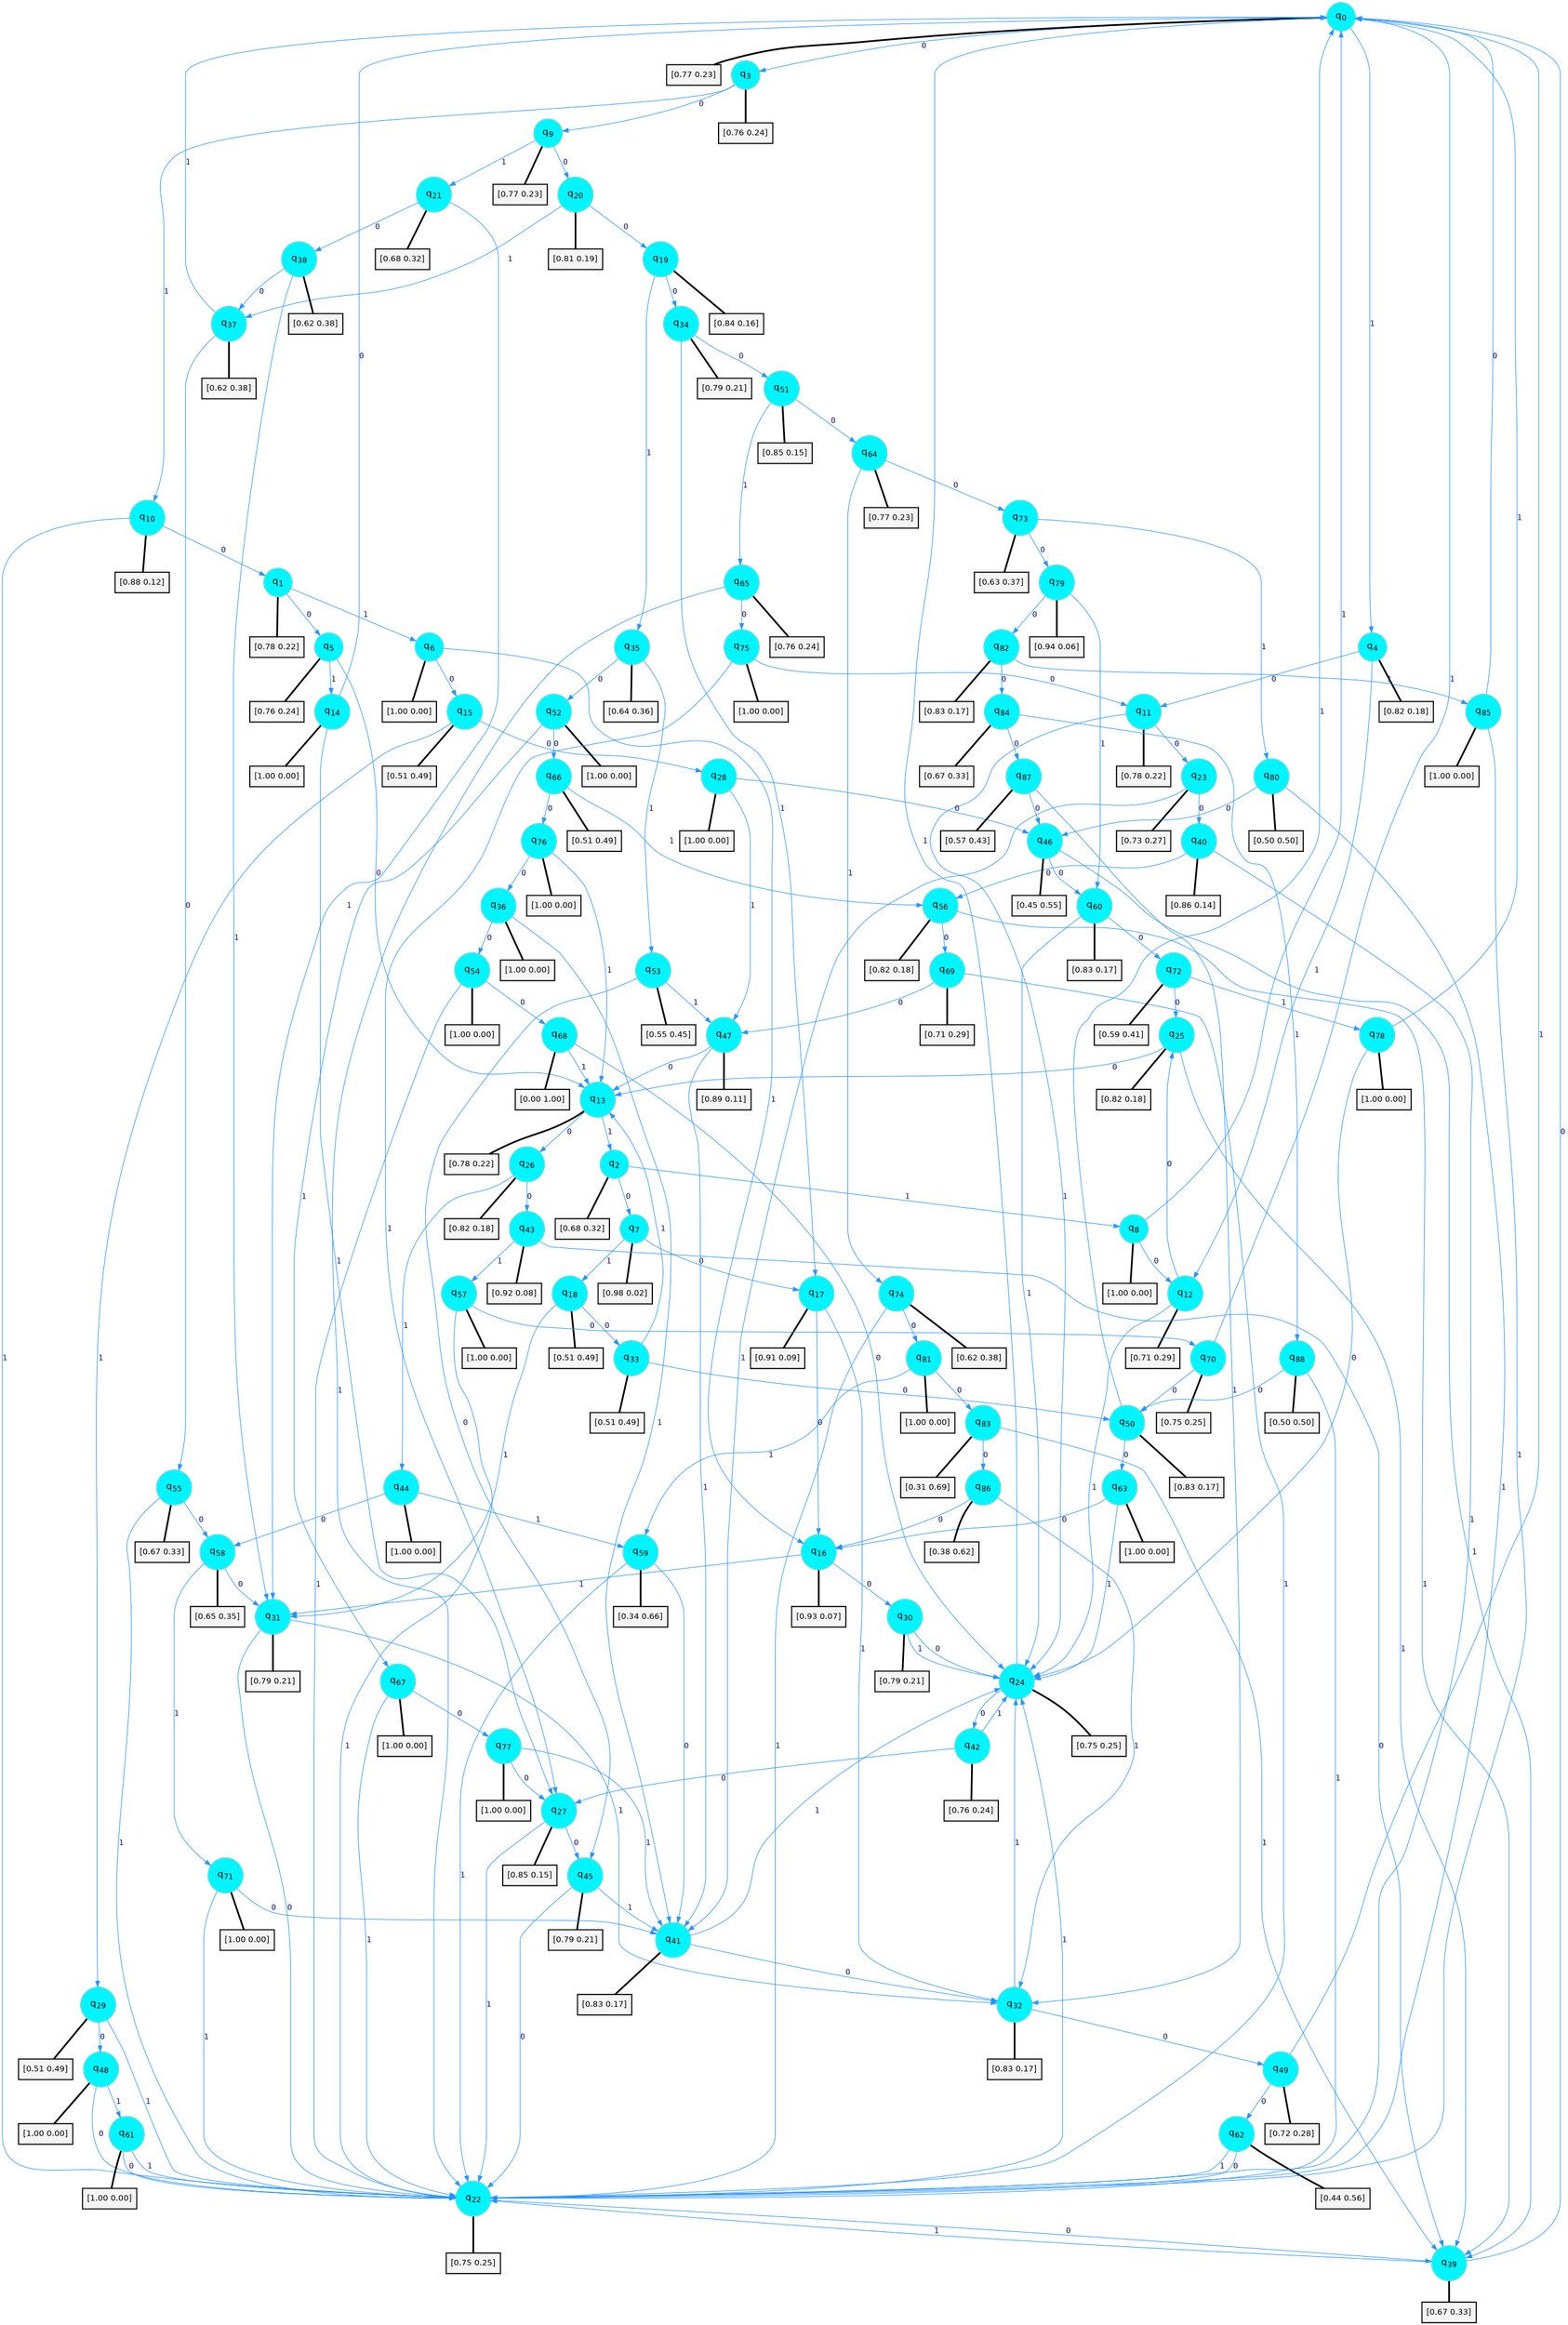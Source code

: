 digraph G {
graph [
bgcolor=transparent, dpi=300, rankdir=TD, size="40,25"];
node [
color=gray, fillcolor=turquoise1, fontcolor=black, fontname=Helvetica, fontsize=16, fontweight=bold, shape=circle, style=filled];
edge [
arrowsize=1, color=dodgerblue1, fontcolor=midnightblue, fontname=courier, fontweight=bold, penwidth=1, style=solid, weight=20];
0[label=<q<SUB>0</SUB>>];
1[label=<q<SUB>1</SUB>>];
2[label=<q<SUB>2</SUB>>];
3[label=<q<SUB>3</SUB>>];
4[label=<q<SUB>4</SUB>>];
5[label=<q<SUB>5</SUB>>];
6[label=<q<SUB>6</SUB>>];
7[label=<q<SUB>7</SUB>>];
8[label=<q<SUB>8</SUB>>];
9[label=<q<SUB>9</SUB>>];
10[label=<q<SUB>10</SUB>>];
11[label=<q<SUB>11</SUB>>];
12[label=<q<SUB>12</SUB>>];
13[label=<q<SUB>13</SUB>>];
14[label=<q<SUB>14</SUB>>];
15[label=<q<SUB>15</SUB>>];
16[label=<q<SUB>16</SUB>>];
17[label=<q<SUB>17</SUB>>];
18[label=<q<SUB>18</SUB>>];
19[label=<q<SUB>19</SUB>>];
20[label=<q<SUB>20</SUB>>];
21[label=<q<SUB>21</SUB>>];
22[label=<q<SUB>22</SUB>>];
23[label=<q<SUB>23</SUB>>];
24[label=<q<SUB>24</SUB>>];
25[label=<q<SUB>25</SUB>>];
26[label=<q<SUB>26</SUB>>];
27[label=<q<SUB>27</SUB>>];
28[label=<q<SUB>28</SUB>>];
29[label=<q<SUB>29</SUB>>];
30[label=<q<SUB>30</SUB>>];
31[label=<q<SUB>31</SUB>>];
32[label=<q<SUB>32</SUB>>];
33[label=<q<SUB>33</SUB>>];
34[label=<q<SUB>34</SUB>>];
35[label=<q<SUB>35</SUB>>];
36[label=<q<SUB>36</SUB>>];
37[label=<q<SUB>37</SUB>>];
38[label=<q<SUB>38</SUB>>];
39[label=<q<SUB>39</SUB>>];
40[label=<q<SUB>40</SUB>>];
41[label=<q<SUB>41</SUB>>];
42[label=<q<SUB>42</SUB>>];
43[label=<q<SUB>43</SUB>>];
44[label=<q<SUB>44</SUB>>];
45[label=<q<SUB>45</SUB>>];
46[label=<q<SUB>46</SUB>>];
47[label=<q<SUB>47</SUB>>];
48[label=<q<SUB>48</SUB>>];
49[label=<q<SUB>49</SUB>>];
50[label=<q<SUB>50</SUB>>];
51[label=<q<SUB>51</SUB>>];
52[label=<q<SUB>52</SUB>>];
53[label=<q<SUB>53</SUB>>];
54[label=<q<SUB>54</SUB>>];
55[label=<q<SUB>55</SUB>>];
56[label=<q<SUB>56</SUB>>];
57[label=<q<SUB>57</SUB>>];
58[label=<q<SUB>58</SUB>>];
59[label=<q<SUB>59</SUB>>];
60[label=<q<SUB>60</SUB>>];
61[label=<q<SUB>61</SUB>>];
62[label=<q<SUB>62</SUB>>];
63[label=<q<SUB>63</SUB>>];
64[label=<q<SUB>64</SUB>>];
65[label=<q<SUB>65</SUB>>];
66[label=<q<SUB>66</SUB>>];
67[label=<q<SUB>67</SUB>>];
68[label=<q<SUB>68</SUB>>];
69[label=<q<SUB>69</SUB>>];
70[label=<q<SUB>70</SUB>>];
71[label=<q<SUB>71</SUB>>];
72[label=<q<SUB>72</SUB>>];
73[label=<q<SUB>73</SUB>>];
74[label=<q<SUB>74</SUB>>];
75[label=<q<SUB>75</SUB>>];
76[label=<q<SUB>76</SUB>>];
77[label=<q<SUB>77</SUB>>];
78[label=<q<SUB>78</SUB>>];
79[label=<q<SUB>79</SUB>>];
80[label=<q<SUB>80</SUB>>];
81[label=<q<SUB>81</SUB>>];
82[label=<q<SUB>82</SUB>>];
83[label=<q<SUB>83</SUB>>];
84[label=<q<SUB>84</SUB>>];
85[label=<q<SUB>85</SUB>>];
86[label=<q<SUB>86</SUB>>];
87[label=<q<SUB>87</SUB>>];
88[label=<q<SUB>88</SUB>>];
89[label="[0.77 0.23]", shape=box,fontcolor=black, fontname=Helvetica, fontsize=14, penwidth=2, fillcolor=whitesmoke,color=black];
90[label="[0.78 0.22]", shape=box,fontcolor=black, fontname=Helvetica, fontsize=14, penwidth=2, fillcolor=whitesmoke,color=black];
91[label="[0.68 0.32]", shape=box,fontcolor=black, fontname=Helvetica, fontsize=14, penwidth=2, fillcolor=whitesmoke,color=black];
92[label="[0.76 0.24]", shape=box,fontcolor=black, fontname=Helvetica, fontsize=14, penwidth=2, fillcolor=whitesmoke,color=black];
93[label="[0.82 0.18]", shape=box,fontcolor=black, fontname=Helvetica, fontsize=14, penwidth=2, fillcolor=whitesmoke,color=black];
94[label="[0.76 0.24]", shape=box,fontcolor=black, fontname=Helvetica, fontsize=14, penwidth=2, fillcolor=whitesmoke,color=black];
95[label="[1.00 0.00]", shape=box,fontcolor=black, fontname=Helvetica, fontsize=14, penwidth=2, fillcolor=whitesmoke,color=black];
96[label="[0.98 0.02]", shape=box,fontcolor=black, fontname=Helvetica, fontsize=14, penwidth=2, fillcolor=whitesmoke,color=black];
97[label="[1.00 0.00]", shape=box,fontcolor=black, fontname=Helvetica, fontsize=14, penwidth=2, fillcolor=whitesmoke,color=black];
98[label="[0.77 0.23]", shape=box,fontcolor=black, fontname=Helvetica, fontsize=14, penwidth=2, fillcolor=whitesmoke,color=black];
99[label="[0.88 0.12]", shape=box,fontcolor=black, fontname=Helvetica, fontsize=14, penwidth=2, fillcolor=whitesmoke,color=black];
100[label="[0.78 0.22]", shape=box,fontcolor=black, fontname=Helvetica, fontsize=14, penwidth=2, fillcolor=whitesmoke,color=black];
101[label="[0.71 0.29]", shape=box,fontcolor=black, fontname=Helvetica, fontsize=14, penwidth=2, fillcolor=whitesmoke,color=black];
102[label="[0.78 0.22]", shape=box,fontcolor=black, fontname=Helvetica, fontsize=14, penwidth=2, fillcolor=whitesmoke,color=black];
103[label="[1.00 0.00]", shape=box,fontcolor=black, fontname=Helvetica, fontsize=14, penwidth=2, fillcolor=whitesmoke,color=black];
104[label="[0.51 0.49]", shape=box,fontcolor=black, fontname=Helvetica, fontsize=14, penwidth=2, fillcolor=whitesmoke,color=black];
105[label="[0.93 0.07]", shape=box,fontcolor=black, fontname=Helvetica, fontsize=14, penwidth=2, fillcolor=whitesmoke,color=black];
106[label="[0.91 0.09]", shape=box,fontcolor=black, fontname=Helvetica, fontsize=14, penwidth=2, fillcolor=whitesmoke,color=black];
107[label="[0.51 0.49]", shape=box,fontcolor=black, fontname=Helvetica, fontsize=14, penwidth=2, fillcolor=whitesmoke,color=black];
108[label="[0.84 0.16]", shape=box,fontcolor=black, fontname=Helvetica, fontsize=14, penwidth=2, fillcolor=whitesmoke,color=black];
109[label="[0.81 0.19]", shape=box,fontcolor=black, fontname=Helvetica, fontsize=14, penwidth=2, fillcolor=whitesmoke,color=black];
110[label="[0.68 0.32]", shape=box,fontcolor=black, fontname=Helvetica, fontsize=14, penwidth=2, fillcolor=whitesmoke,color=black];
111[label="[0.75 0.25]", shape=box,fontcolor=black, fontname=Helvetica, fontsize=14, penwidth=2, fillcolor=whitesmoke,color=black];
112[label="[0.73 0.27]", shape=box,fontcolor=black, fontname=Helvetica, fontsize=14, penwidth=2, fillcolor=whitesmoke,color=black];
113[label="[0.75 0.25]", shape=box,fontcolor=black, fontname=Helvetica, fontsize=14, penwidth=2, fillcolor=whitesmoke,color=black];
114[label="[0.82 0.18]", shape=box,fontcolor=black, fontname=Helvetica, fontsize=14, penwidth=2, fillcolor=whitesmoke,color=black];
115[label="[0.82 0.18]", shape=box,fontcolor=black, fontname=Helvetica, fontsize=14, penwidth=2, fillcolor=whitesmoke,color=black];
116[label="[0.85 0.15]", shape=box,fontcolor=black, fontname=Helvetica, fontsize=14, penwidth=2, fillcolor=whitesmoke,color=black];
117[label="[1.00 0.00]", shape=box,fontcolor=black, fontname=Helvetica, fontsize=14, penwidth=2, fillcolor=whitesmoke,color=black];
118[label="[0.51 0.49]", shape=box,fontcolor=black, fontname=Helvetica, fontsize=14, penwidth=2, fillcolor=whitesmoke,color=black];
119[label="[0.79 0.21]", shape=box,fontcolor=black, fontname=Helvetica, fontsize=14, penwidth=2, fillcolor=whitesmoke,color=black];
120[label="[0.79 0.21]", shape=box,fontcolor=black, fontname=Helvetica, fontsize=14, penwidth=2, fillcolor=whitesmoke,color=black];
121[label="[0.83 0.17]", shape=box,fontcolor=black, fontname=Helvetica, fontsize=14, penwidth=2, fillcolor=whitesmoke,color=black];
122[label="[0.51 0.49]", shape=box,fontcolor=black, fontname=Helvetica, fontsize=14, penwidth=2, fillcolor=whitesmoke,color=black];
123[label="[0.79 0.21]", shape=box,fontcolor=black, fontname=Helvetica, fontsize=14, penwidth=2, fillcolor=whitesmoke,color=black];
124[label="[0.64 0.36]", shape=box,fontcolor=black, fontname=Helvetica, fontsize=14, penwidth=2, fillcolor=whitesmoke,color=black];
125[label="[1.00 0.00]", shape=box,fontcolor=black, fontname=Helvetica, fontsize=14, penwidth=2, fillcolor=whitesmoke,color=black];
126[label="[0.62 0.38]", shape=box,fontcolor=black, fontname=Helvetica, fontsize=14, penwidth=2, fillcolor=whitesmoke,color=black];
127[label="[0.62 0.38]", shape=box,fontcolor=black, fontname=Helvetica, fontsize=14, penwidth=2, fillcolor=whitesmoke,color=black];
128[label="[0.67 0.33]", shape=box,fontcolor=black, fontname=Helvetica, fontsize=14, penwidth=2, fillcolor=whitesmoke,color=black];
129[label="[0.86 0.14]", shape=box,fontcolor=black, fontname=Helvetica, fontsize=14, penwidth=2, fillcolor=whitesmoke,color=black];
130[label="[0.83 0.17]", shape=box,fontcolor=black, fontname=Helvetica, fontsize=14, penwidth=2, fillcolor=whitesmoke,color=black];
131[label="[0.76 0.24]", shape=box,fontcolor=black, fontname=Helvetica, fontsize=14, penwidth=2, fillcolor=whitesmoke,color=black];
132[label="[0.92 0.08]", shape=box,fontcolor=black, fontname=Helvetica, fontsize=14, penwidth=2, fillcolor=whitesmoke,color=black];
133[label="[1.00 0.00]", shape=box,fontcolor=black, fontname=Helvetica, fontsize=14, penwidth=2, fillcolor=whitesmoke,color=black];
134[label="[0.79 0.21]", shape=box,fontcolor=black, fontname=Helvetica, fontsize=14, penwidth=2, fillcolor=whitesmoke,color=black];
135[label="[0.45 0.55]", shape=box,fontcolor=black, fontname=Helvetica, fontsize=14, penwidth=2, fillcolor=whitesmoke,color=black];
136[label="[0.89 0.11]", shape=box,fontcolor=black, fontname=Helvetica, fontsize=14, penwidth=2, fillcolor=whitesmoke,color=black];
137[label="[1.00 0.00]", shape=box,fontcolor=black, fontname=Helvetica, fontsize=14, penwidth=2, fillcolor=whitesmoke,color=black];
138[label="[0.72 0.28]", shape=box,fontcolor=black, fontname=Helvetica, fontsize=14, penwidth=2, fillcolor=whitesmoke,color=black];
139[label="[0.83 0.17]", shape=box,fontcolor=black, fontname=Helvetica, fontsize=14, penwidth=2, fillcolor=whitesmoke,color=black];
140[label="[0.85 0.15]", shape=box,fontcolor=black, fontname=Helvetica, fontsize=14, penwidth=2, fillcolor=whitesmoke,color=black];
141[label="[1.00 0.00]", shape=box,fontcolor=black, fontname=Helvetica, fontsize=14, penwidth=2, fillcolor=whitesmoke,color=black];
142[label="[0.55 0.45]", shape=box,fontcolor=black, fontname=Helvetica, fontsize=14, penwidth=2, fillcolor=whitesmoke,color=black];
143[label="[1.00 0.00]", shape=box,fontcolor=black, fontname=Helvetica, fontsize=14, penwidth=2, fillcolor=whitesmoke,color=black];
144[label="[0.67 0.33]", shape=box,fontcolor=black, fontname=Helvetica, fontsize=14, penwidth=2, fillcolor=whitesmoke,color=black];
145[label="[0.82 0.18]", shape=box,fontcolor=black, fontname=Helvetica, fontsize=14, penwidth=2, fillcolor=whitesmoke,color=black];
146[label="[1.00 0.00]", shape=box,fontcolor=black, fontname=Helvetica, fontsize=14, penwidth=2, fillcolor=whitesmoke,color=black];
147[label="[0.65 0.35]", shape=box,fontcolor=black, fontname=Helvetica, fontsize=14, penwidth=2, fillcolor=whitesmoke,color=black];
148[label="[0.34 0.66]", shape=box,fontcolor=black, fontname=Helvetica, fontsize=14, penwidth=2, fillcolor=whitesmoke,color=black];
149[label="[0.83 0.17]", shape=box,fontcolor=black, fontname=Helvetica, fontsize=14, penwidth=2, fillcolor=whitesmoke,color=black];
150[label="[1.00 0.00]", shape=box,fontcolor=black, fontname=Helvetica, fontsize=14, penwidth=2, fillcolor=whitesmoke,color=black];
151[label="[0.44 0.56]", shape=box,fontcolor=black, fontname=Helvetica, fontsize=14, penwidth=2, fillcolor=whitesmoke,color=black];
152[label="[1.00 0.00]", shape=box,fontcolor=black, fontname=Helvetica, fontsize=14, penwidth=2, fillcolor=whitesmoke,color=black];
153[label="[0.77 0.23]", shape=box,fontcolor=black, fontname=Helvetica, fontsize=14, penwidth=2, fillcolor=whitesmoke,color=black];
154[label="[0.76 0.24]", shape=box,fontcolor=black, fontname=Helvetica, fontsize=14, penwidth=2, fillcolor=whitesmoke,color=black];
155[label="[0.51 0.49]", shape=box,fontcolor=black, fontname=Helvetica, fontsize=14, penwidth=2, fillcolor=whitesmoke,color=black];
156[label="[1.00 0.00]", shape=box,fontcolor=black, fontname=Helvetica, fontsize=14, penwidth=2, fillcolor=whitesmoke,color=black];
157[label="[0.00 1.00]", shape=box,fontcolor=black, fontname=Helvetica, fontsize=14, penwidth=2, fillcolor=whitesmoke,color=black];
158[label="[0.71 0.29]", shape=box,fontcolor=black, fontname=Helvetica, fontsize=14, penwidth=2, fillcolor=whitesmoke,color=black];
159[label="[0.75 0.25]", shape=box,fontcolor=black, fontname=Helvetica, fontsize=14, penwidth=2, fillcolor=whitesmoke,color=black];
160[label="[1.00 0.00]", shape=box,fontcolor=black, fontname=Helvetica, fontsize=14, penwidth=2, fillcolor=whitesmoke,color=black];
161[label="[0.59 0.41]", shape=box,fontcolor=black, fontname=Helvetica, fontsize=14, penwidth=2, fillcolor=whitesmoke,color=black];
162[label="[0.63 0.37]", shape=box,fontcolor=black, fontname=Helvetica, fontsize=14, penwidth=2, fillcolor=whitesmoke,color=black];
163[label="[0.62 0.38]", shape=box,fontcolor=black, fontname=Helvetica, fontsize=14, penwidth=2, fillcolor=whitesmoke,color=black];
164[label="[1.00 0.00]", shape=box,fontcolor=black, fontname=Helvetica, fontsize=14, penwidth=2, fillcolor=whitesmoke,color=black];
165[label="[1.00 0.00]", shape=box,fontcolor=black, fontname=Helvetica, fontsize=14, penwidth=2, fillcolor=whitesmoke,color=black];
166[label="[1.00 0.00]", shape=box,fontcolor=black, fontname=Helvetica, fontsize=14, penwidth=2, fillcolor=whitesmoke,color=black];
167[label="[1.00 0.00]", shape=box,fontcolor=black, fontname=Helvetica, fontsize=14, penwidth=2, fillcolor=whitesmoke,color=black];
168[label="[0.94 0.06]", shape=box,fontcolor=black, fontname=Helvetica, fontsize=14, penwidth=2, fillcolor=whitesmoke,color=black];
169[label="[0.50 0.50]", shape=box,fontcolor=black, fontname=Helvetica, fontsize=14, penwidth=2, fillcolor=whitesmoke,color=black];
170[label="[1.00 0.00]", shape=box,fontcolor=black, fontname=Helvetica, fontsize=14, penwidth=2, fillcolor=whitesmoke,color=black];
171[label="[0.83 0.17]", shape=box,fontcolor=black, fontname=Helvetica, fontsize=14, penwidth=2, fillcolor=whitesmoke,color=black];
172[label="[0.31 0.69]", shape=box,fontcolor=black, fontname=Helvetica, fontsize=14, penwidth=2, fillcolor=whitesmoke,color=black];
173[label="[0.67 0.33]", shape=box,fontcolor=black, fontname=Helvetica, fontsize=14, penwidth=2, fillcolor=whitesmoke,color=black];
174[label="[1.00 0.00]", shape=box,fontcolor=black, fontname=Helvetica, fontsize=14, penwidth=2, fillcolor=whitesmoke,color=black];
175[label="[0.38 0.62]", shape=box,fontcolor=black, fontname=Helvetica, fontsize=14, penwidth=2, fillcolor=whitesmoke,color=black];
176[label="[0.57 0.43]", shape=box,fontcolor=black, fontname=Helvetica, fontsize=14, penwidth=2, fillcolor=whitesmoke,color=black];
177[label="[0.50 0.50]", shape=box,fontcolor=black, fontname=Helvetica, fontsize=14, penwidth=2, fillcolor=whitesmoke,color=black];
0->3 [label=0];
0->4 [label=1];
0->89 [arrowhead=none, penwidth=3,color=black];
1->5 [label=0];
1->6 [label=1];
1->90 [arrowhead=none, penwidth=3,color=black];
2->7 [label=0];
2->8 [label=1];
2->91 [arrowhead=none, penwidth=3,color=black];
3->9 [label=0];
3->10 [label=1];
3->92 [arrowhead=none, penwidth=3,color=black];
4->11 [label=0];
4->12 [label=1];
4->93 [arrowhead=none, penwidth=3,color=black];
5->13 [label=0];
5->14 [label=1];
5->94 [arrowhead=none, penwidth=3,color=black];
6->15 [label=0];
6->16 [label=1];
6->95 [arrowhead=none, penwidth=3,color=black];
7->17 [label=0];
7->18 [label=1];
7->96 [arrowhead=none, penwidth=3,color=black];
8->12 [label=0];
8->0 [label=1];
8->97 [arrowhead=none, penwidth=3,color=black];
9->20 [label=0];
9->21 [label=1];
9->98 [arrowhead=none, penwidth=3,color=black];
10->1 [label=0];
10->22 [label=1];
10->99 [arrowhead=none, penwidth=3,color=black];
11->23 [label=0];
11->24 [label=1];
11->100 [arrowhead=none, penwidth=3,color=black];
12->25 [label=0];
12->24 [label=1];
12->101 [arrowhead=none, penwidth=3,color=black];
13->26 [label=0];
13->2 [label=1];
13->102 [arrowhead=none, penwidth=3,color=black];
14->0 [label=0];
14->27 [label=1];
14->103 [arrowhead=none, penwidth=3,color=black];
15->28 [label=0];
15->29 [label=1];
15->104 [arrowhead=none, penwidth=3,color=black];
16->30 [label=0];
16->31 [label=1];
16->105 [arrowhead=none, penwidth=3,color=black];
17->16 [label=0];
17->32 [label=1];
17->106 [arrowhead=none, penwidth=3,color=black];
18->33 [label=0];
18->31 [label=1];
18->107 [arrowhead=none, penwidth=3,color=black];
19->34 [label=0];
19->35 [label=1];
19->108 [arrowhead=none, penwidth=3,color=black];
20->19 [label=0];
20->37 [label=1];
20->109 [arrowhead=none, penwidth=3,color=black];
21->38 [label=0];
21->31 [label=1];
21->110 [arrowhead=none, penwidth=3,color=black];
22->39 [label=0];
22->24 [label=1];
22->111 [arrowhead=none, penwidth=3,color=black];
23->40 [label=0];
23->41 [label=1];
23->112 [arrowhead=none, penwidth=3,color=black];
24->42 [label=0];
24->0 [label=1];
24->113 [arrowhead=none, penwidth=3,color=black];
25->13 [label=0];
25->39 [label=1];
25->114 [arrowhead=none, penwidth=3,color=black];
26->43 [label=0];
26->44 [label=1];
26->115 [arrowhead=none, penwidth=3,color=black];
27->45 [label=0];
27->22 [label=1];
27->116 [arrowhead=none, penwidth=3,color=black];
28->46 [label=0];
28->47 [label=1];
28->117 [arrowhead=none, penwidth=3,color=black];
29->48 [label=0];
29->22 [label=1];
29->118 [arrowhead=none, penwidth=3,color=black];
30->24 [label=0];
30->24 [label=1];
30->119 [arrowhead=none, penwidth=3,color=black];
31->22 [label=0];
31->32 [label=1];
31->120 [arrowhead=none, penwidth=3,color=black];
32->49 [label=0];
32->24 [label=1];
32->121 [arrowhead=none, penwidth=3,color=black];
33->50 [label=0];
33->13 [label=1];
33->122 [arrowhead=none, penwidth=3,color=black];
34->51 [label=0];
34->17 [label=1];
34->123 [arrowhead=none, penwidth=3,color=black];
35->52 [label=0];
35->53 [label=1];
35->124 [arrowhead=none, penwidth=3,color=black];
36->54 [label=0];
36->41 [label=1];
36->125 [arrowhead=none, penwidth=3,color=black];
37->55 [label=0];
37->0 [label=1];
37->126 [arrowhead=none, penwidth=3,color=black];
38->37 [label=0];
38->31 [label=1];
38->127 [arrowhead=none, penwidth=3,color=black];
39->0 [label=0];
39->22 [label=1];
39->128 [arrowhead=none, penwidth=3,color=black];
40->56 [label=0];
40->22 [label=1];
40->129 [arrowhead=none, penwidth=3,color=black];
41->32 [label=0];
41->24 [label=1];
41->130 [arrowhead=none, penwidth=3,color=black];
42->27 [label=0];
42->24 [label=1];
42->131 [arrowhead=none, penwidth=3,color=black];
43->39 [label=0];
43->57 [label=1];
43->132 [arrowhead=none, penwidth=3,color=black];
44->58 [label=0];
44->59 [label=1];
44->133 [arrowhead=none, penwidth=3,color=black];
45->22 [label=0];
45->41 [label=1];
45->134 [arrowhead=none, penwidth=3,color=black];
46->60 [label=0];
46->39 [label=1];
46->135 [arrowhead=none, penwidth=3,color=black];
47->13 [label=0];
47->41 [label=1];
47->136 [arrowhead=none, penwidth=3,color=black];
48->22 [label=0];
48->61 [label=1];
48->137 [arrowhead=none, penwidth=3,color=black];
49->62 [label=0];
49->0 [label=1];
49->138 [arrowhead=none, penwidth=3,color=black];
50->63 [label=0];
50->0 [label=1];
50->139 [arrowhead=none, penwidth=3,color=black];
51->64 [label=0];
51->65 [label=1];
51->140 [arrowhead=none, penwidth=3,color=black];
52->66 [label=0];
52->67 [label=1];
52->141 [arrowhead=none, penwidth=3,color=black];
53->45 [label=0];
53->47 [label=1];
53->142 [arrowhead=none, penwidth=3,color=black];
54->68 [label=0];
54->22 [label=1];
54->143 [arrowhead=none, penwidth=3,color=black];
55->58 [label=0];
55->22 [label=1];
55->144 [arrowhead=none, penwidth=3,color=black];
56->69 [label=0];
56->39 [label=1];
56->145 [arrowhead=none, penwidth=3,color=black];
57->70 [label=0];
57->22 [label=1];
57->146 [arrowhead=none, penwidth=3,color=black];
58->31 [label=0];
58->71 [label=1];
58->147 [arrowhead=none, penwidth=3,color=black];
59->41 [label=0];
59->22 [label=1];
59->148 [arrowhead=none, penwidth=3,color=black];
60->72 [label=0];
60->24 [label=1];
60->149 [arrowhead=none, penwidth=3,color=black];
61->22 [label=0];
61->22 [label=1];
61->150 [arrowhead=none, penwidth=3,color=black];
62->22 [label=0];
62->22 [label=1];
62->151 [arrowhead=none, penwidth=3,color=black];
63->16 [label=0];
63->24 [label=1];
63->152 [arrowhead=none, penwidth=3,color=black];
64->73 [label=0];
64->74 [label=1];
64->153 [arrowhead=none, penwidth=3,color=black];
65->75 [label=0];
65->22 [label=1];
65->154 [arrowhead=none, penwidth=3,color=black];
66->76 [label=0];
66->56 [label=1];
66->155 [arrowhead=none, penwidth=3,color=black];
67->77 [label=0];
67->22 [label=1];
67->156 [arrowhead=none, penwidth=3,color=black];
68->24 [label=0];
68->13 [label=1];
68->157 [arrowhead=none, penwidth=3,color=black];
69->47 [label=0];
69->22 [label=1];
69->158 [arrowhead=none, penwidth=3,color=black];
70->50 [label=0];
70->0 [label=1];
70->159 [arrowhead=none, penwidth=3,color=black];
71->41 [label=0];
71->22 [label=1];
71->160 [arrowhead=none, penwidth=3,color=black];
72->25 [label=0];
72->78 [label=1];
72->161 [arrowhead=none, penwidth=3,color=black];
73->79 [label=0];
73->80 [label=1];
73->162 [arrowhead=none, penwidth=3,color=black];
74->81 [label=0];
74->22 [label=1];
74->163 [arrowhead=none, penwidth=3,color=black];
75->11 [label=0];
75->27 [label=1];
75->164 [arrowhead=none, penwidth=3,color=black];
76->36 [label=0];
76->13 [label=1];
76->165 [arrowhead=none, penwidth=3,color=black];
77->27 [label=0];
77->41 [label=1];
77->166 [arrowhead=none, penwidth=3,color=black];
78->24 [label=0];
78->0 [label=1];
78->167 [arrowhead=none, penwidth=3,color=black];
79->82 [label=0];
79->60 [label=1];
79->168 [arrowhead=none, penwidth=3,color=black];
80->46 [label=0];
80->22 [label=1];
80->169 [arrowhead=none, penwidth=3,color=black];
81->83 [label=0];
81->59 [label=1];
81->170 [arrowhead=none, penwidth=3,color=black];
82->84 [label=0];
82->85 [label=1];
82->171 [arrowhead=none, penwidth=3,color=black];
83->86 [label=0];
83->39 [label=1];
83->172 [arrowhead=none, penwidth=3,color=black];
84->87 [label=0];
84->88 [label=1];
84->173 [arrowhead=none, penwidth=3,color=black];
85->0 [label=0];
85->22 [label=1];
85->174 [arrowhead=none, penwidth=3,color=black];
86->16 [label=0];
86->32 [label=1];
86->175 [arrowhead=none, penwidth=3,color=black];
87->46 [label=0];
87->32 [label=1];
87->176 [arrowhead=none, penwidth=3,color=black];
88->50 [label=0];
88->22 [label=1];
88->177 [arrowhead=none, penwidth=3,color=black];
}
